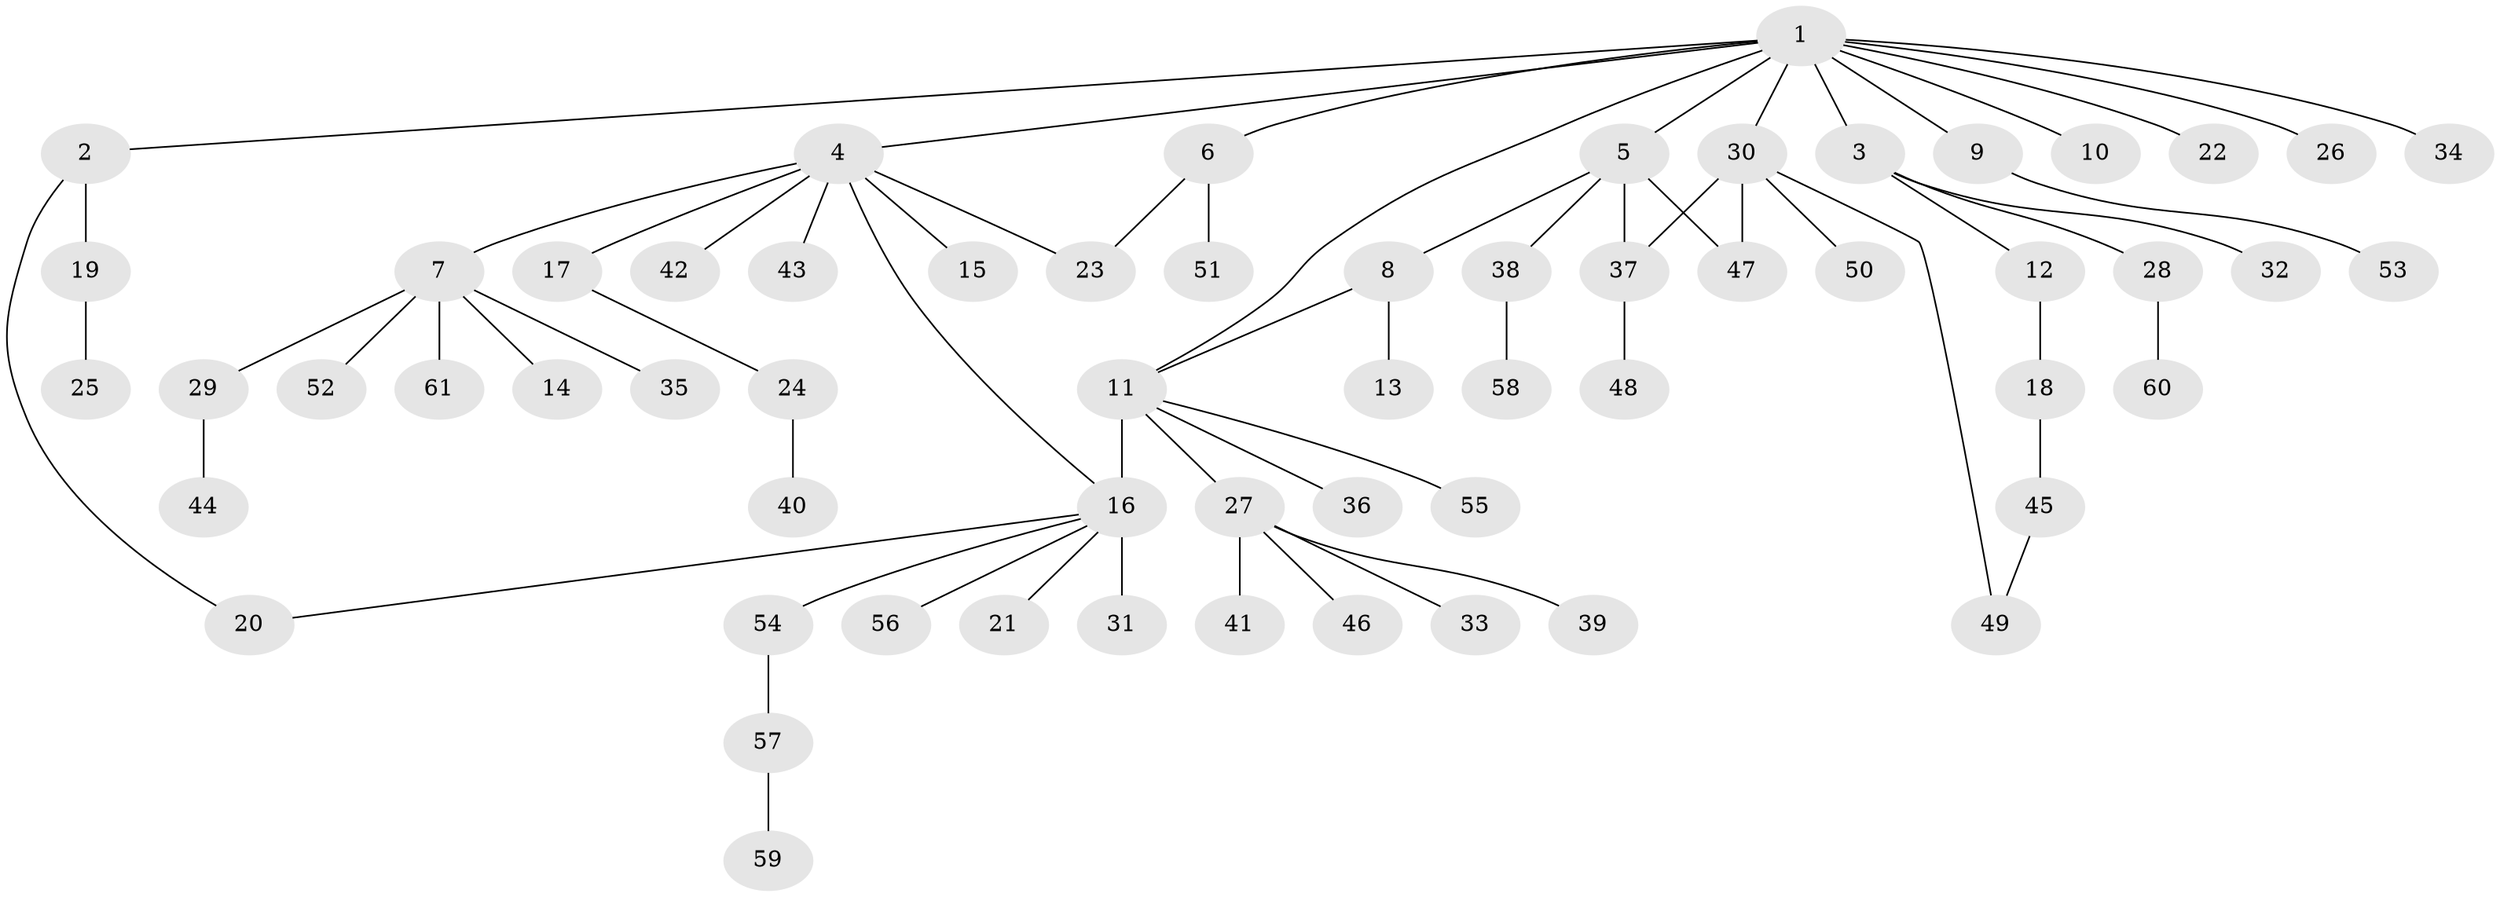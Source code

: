 // original degree distribution, {13: 0.00819672131147541, 4: 0.03278688524590164, 5: 0.01639344262295082, 9: 0.00819672131147541, 6: 0.02459016393442623, 7: 0.00819672131147541, 3: 0.11475409836065574, 2: 0.1885245901639344, 16: 0.00819672131147541, 1: 0.5819672131147541, 8: 0.00819672131147541}
// Generated by graph-tools (version 1.1) at 2025/35/03/09/25 02:35:32]
// undirected, 61 vertices, 67 edges
graph export_dot {
graph [start="1"]
  node [color=gray90,style=filled];
  1;
  2;
  3;
  4;
  5;
  6;
  7;
  8;
  9;
  10;
  11;
  12;
  13;
  14;
  15;
  16;
  17;
  18;
  19;
  20;
  21;
  22;
  23;
  24;
  25;
  26;
  27;
  28;
  29;
  30;
  31;
  32;
  33;
  34;
  35;
  36;
  37;
  38;
  39;
  40;
  41;
  42;
  43;
  44;
  45;
  46;
  47;
  48;
  49;
  50;
  51;
  52;
  53;
  54;
  55;
  56;
  57;
  58;
  59;
  60;
  61;
  1 -- 2 [weight=1.0];
  1 -- 3 [weight=1.0];
  1 -- 4 [weight=1.0];
  1 -- 5 [weight=1.0];
  1 -- 6 [weight=1.0];
  1 -- 9 [weight=1.0];
  1 -- 10 [weight=1.0];
  1 -- 11 [weight=1.0];
  1 -- 22 [weight=1.0];
  1 -- 26 [weight=1.0];
  1 -- 30 [weight=1.0];
  1 -- 34 [weight=1.0];
  2 -- 19 [weight=1.0];
  2 -- 20 [weight=1.0];
  3 -- 12 [weight=1.0];
  3 -- 28 [weight=1.0];
  3 -- 32 [weight=1.0];
  4 -- 7 [weight=1.0];
  4 -- 15 [weight=1.0];
  4 -- 16 [weight=1.0];
  4 -- 17 [weight=1.0];
  4 -- 23 [weight=1.0];
  4 -- 42 [weight=1.0];
  4 -- 43 [weight=1.0];
  5 -- 8 [weight=1.0];
  5 -- 37 [weight=1.0];
  5 -- 38 [weight=1.0];
  5 -- 47 [weight=1.0];
  6 -- 23 [weight=1.0];
  6 -- 51 [weight=1.0];
  7 -- 14 [weight=1.0];
  7 -- 29 [weight=1.0];
  7 -- 35 [weight=1.0];
  7 -- 52 [weight=1.0];
  7 -- 61 [weight=1.0];
  8 -- 11 [weight=1.0];
  8 -- 13 [weight=1.0];
  9 -- 53 [weight=1.0];
  11 -- 16 [weight=10.0];
  11 -- 27 [weight=1.0];
  11 -- 36 [weight=1.0];
  11 -- 55 [weight=1.0];
  12 -- 18 [weight=4.0];
  16 -- 20 [weight=1.0];
  16 -- 21 [weight=1.0];
  16 -- 31 [weight=1.0];
  16 -- 54 [weight=1.0];
  16 -- 56 [weight=1.0];
  17 -- 24 [weight=1.0];
  18 -- 45 [weight=1.0];
  19 -- 25 [weight=1.0];
  24 -- 40 [weight=2.0];
  27 -- 33 [weight=1.0];
  27 -- 39 [weight=1.0];
  27 -- 41 [weight=1.0];
  27 -- 46 [weight=1.0];
  28 -- 60 [weight=1.0];
  29 -- 44 [weight=1.0];
  30 -- 37 [weight=1.0];
  30 -- 47 [weight=3.0];
  30 -- 49 [weight=1.0];
  30 -- 50 [weight=1.0];
  37 -- 48 [weight=2.0];
  38 -- 58 [weight=1.0];
  45 -- 49 [weight=1.0];
  54 -- 57 [weight=1.0];
  57 -- 59 [weight=1.0];
}
